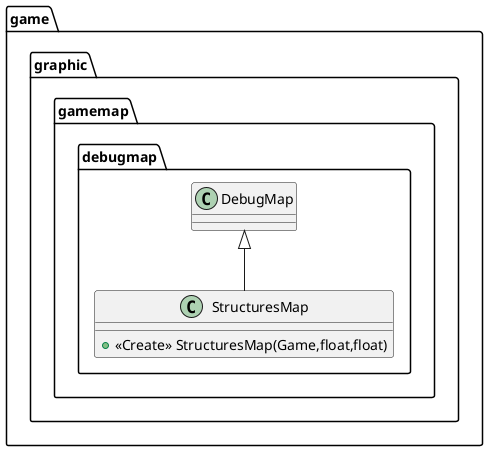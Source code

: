 @startuml
class game.graphic.gamemap.debugmap.StructuresMap {
+ <<Create>> StructuresMap(Game,float,float)
}



game.graphic.gamemap.debugmap.DebugMap <|-- game.graphic.gamemap.debugmap.StructuresMap
@enduml